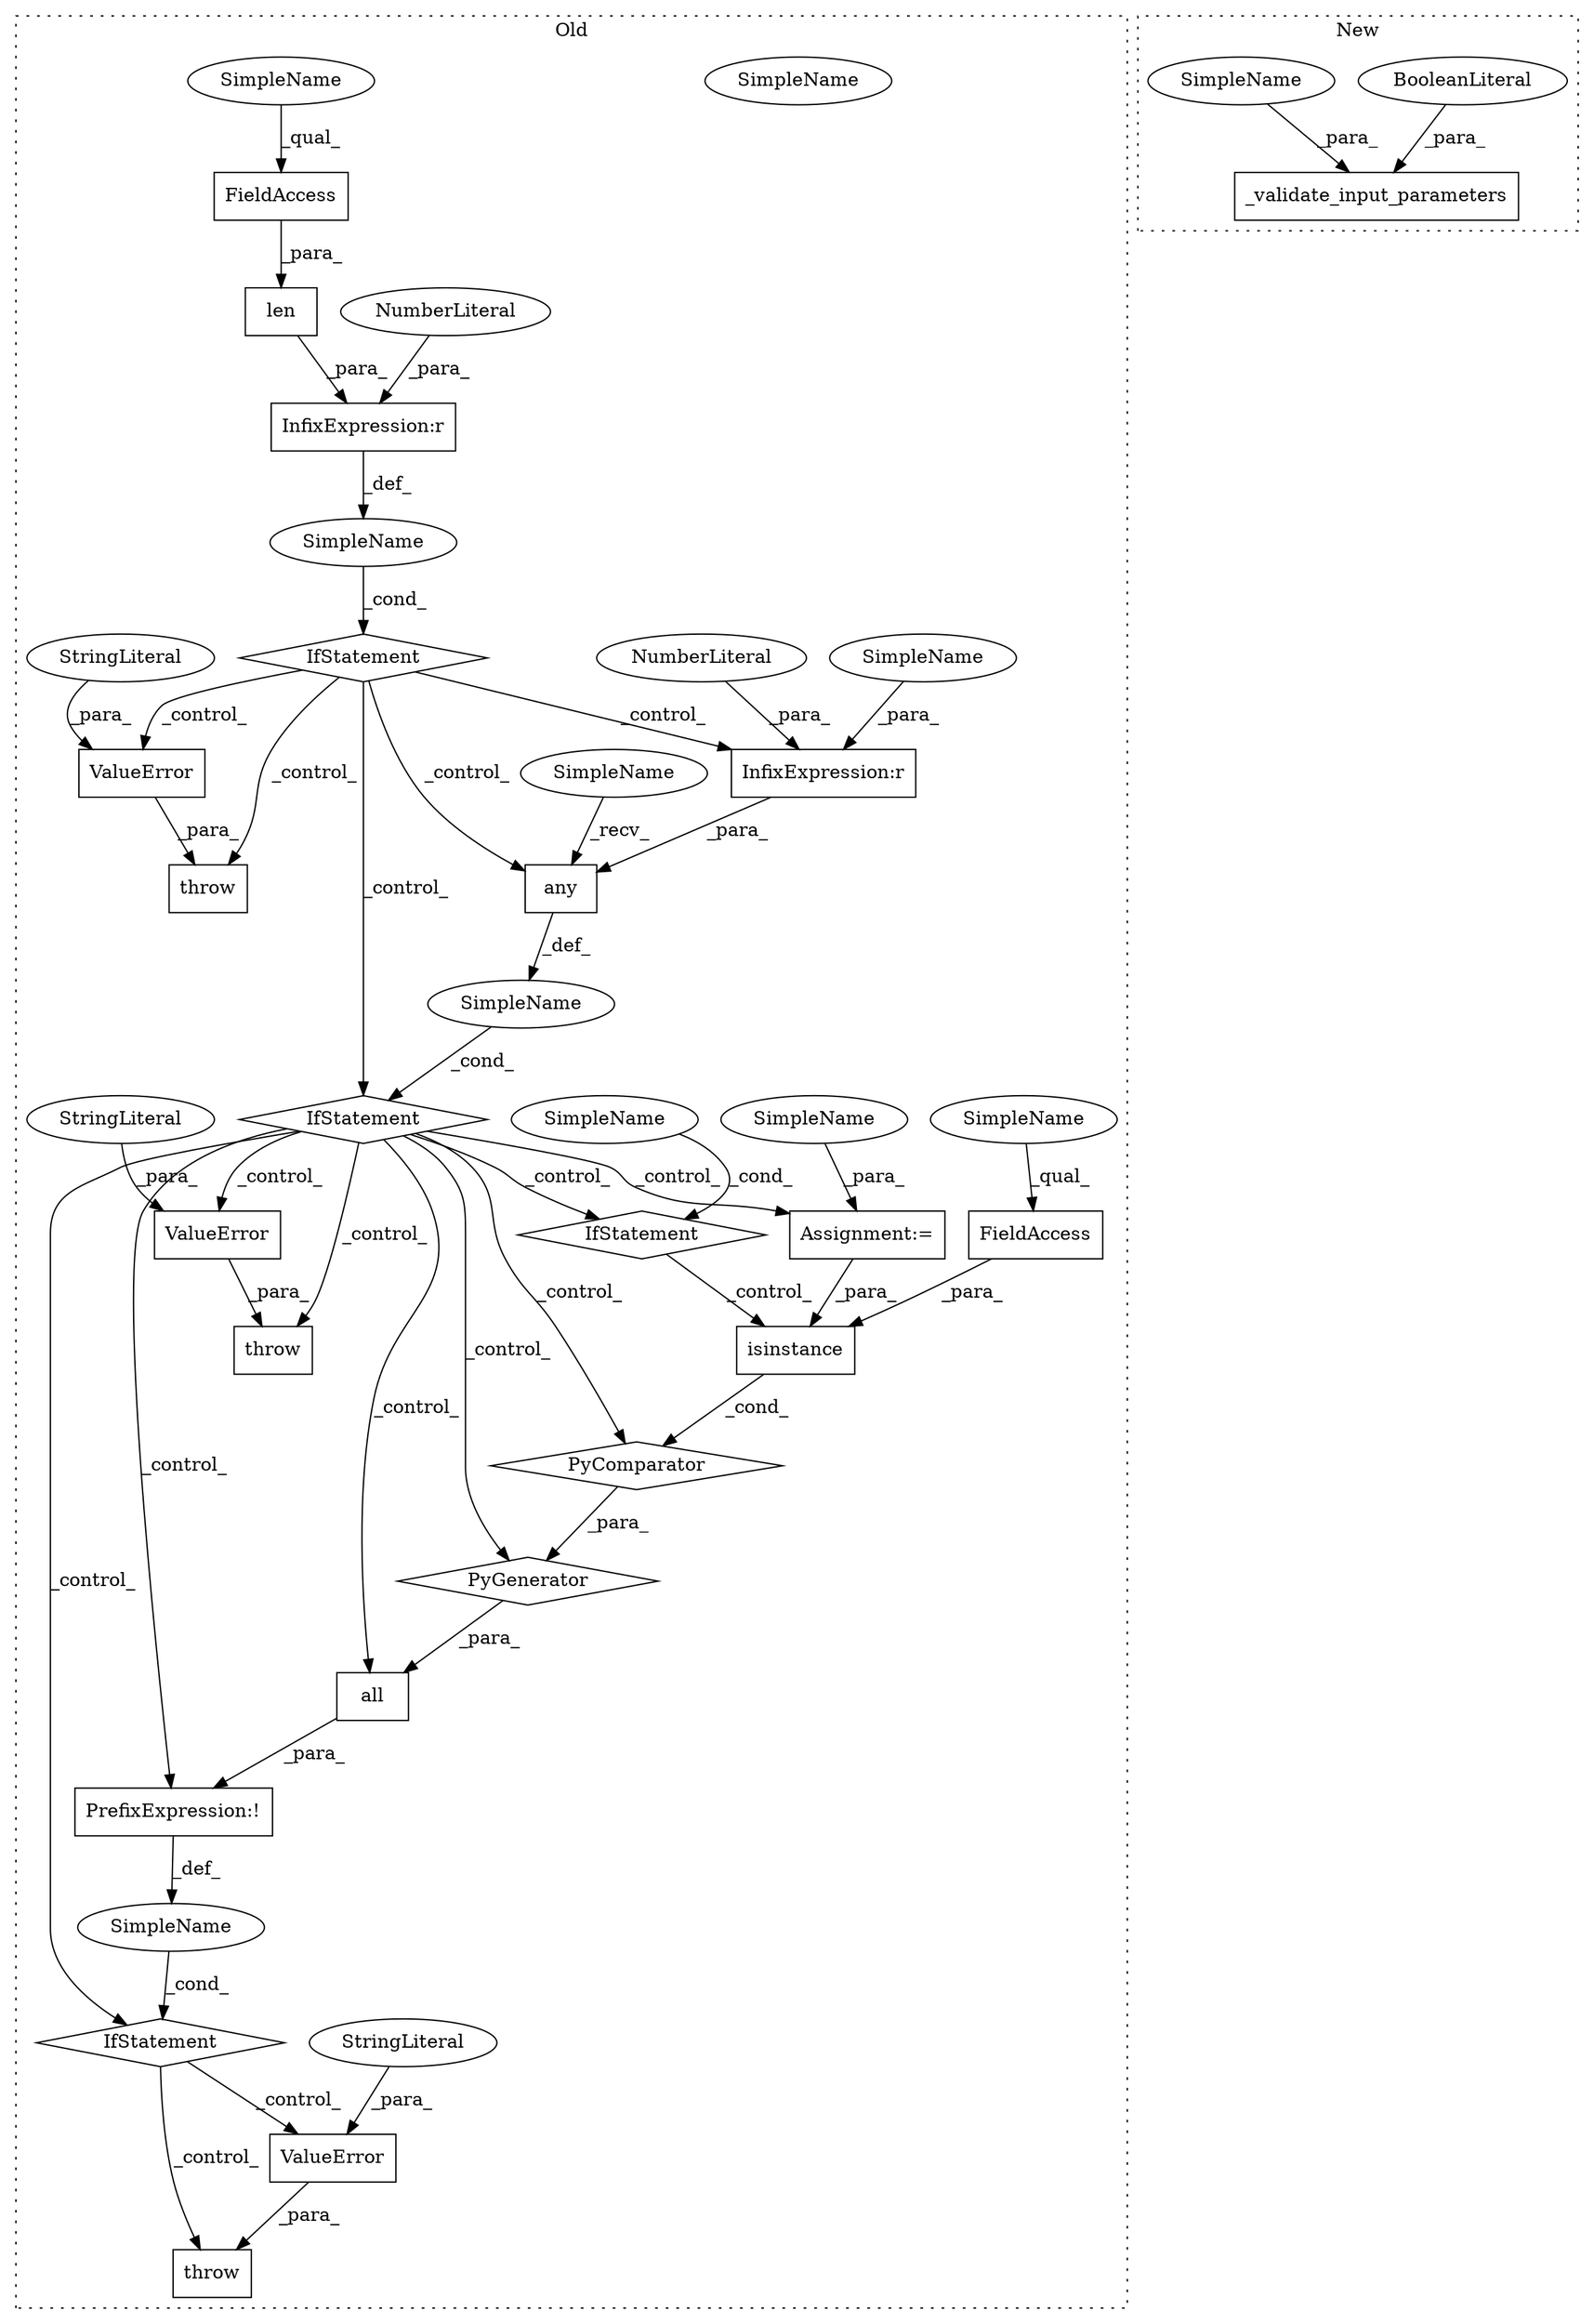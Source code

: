 digraph G {
subgraph cluster0 {
1 [label="any" a="32" s="508,521" l="4,1" shape="box"];
3 [label="SimpleName" a="42" s="" l="" shape="ellipse"];
4 [label="PyGenerator" a="107" s="624" l="114" shape="diamond"];
5 [label="all" a="32" s="611,738" l="13,-3" shape="box"];
6 [label="PrefixExpression:!" a="38" s="610" l="1" shape="box"];
7 [label="PyComparator" a="113" s="710" l="22" shape="diamond"];
8 [label="InfixExpression:r" a="27" s="427" l="4" shape="box"];
9 [label="NumberLiteral" a="34" s="431" l="1" shape="ellipse"];
10 [label="InfixExpression:r" a="27" s="517" l="3" shape="box"];
11 [label="NumberLiteral" a="34" s="520" l="1" shape="ellipse"];
13 [label="FieldAccess" a="22" s="638" l="13" shape="box"];
14 [label="len" a="32" s="411,426" l="4,1" shape="box"];
15 [label="throw" a="53" s="532" l="6" shape="box"];
16 [label="FieldAccess" a="22" s="415" l="11" shape="box"];
17 [label="throw" a="53" s="442" l="6" shape="box"];
18 [label="IfStatement" a="25" s="407,432" l="4,2" shape="diamond"];
19 [label="throw" a="53" s="745" l="6" shape="box"];
20 [label="SimpleName" a="42" s="" l="" shape="ellipse"];
21 [label="IfStatement" a="25" s="606,735" l="4,2" shape="diamond"];
22 [label="SimpleName" a="42" s="" l="" shape="ellipse"];
23 [label="IfStatement" a="25" s="710" l="22" shape="diamond"];
24 [label="ValueError" a="32" s="538,593" l="11,1" shape="box"];
25 [label="IfStatement" a="25" s="498,522" l="4,2" shape="diamond"];
26 [label="ValueError" a="32" s="448,485" l="11,1" shape="box"];
27 [label="isinstance" a="32" s="624,651" l="11,1" shape="box"];
28 [label="ValueError" a="32" s="751,806" l="11,1" shape="box"];
29 [label="SimpleName" a="42" s="727" l="5" shape="ellipse"];
30 [label="StringLiteral" a="45" s="459" l="26" shape="ellipse"];
31 [label="StringLiteral" a="45" s="762" l="44" shape="ellipse"];
32 [label="StringLiteral" a="45" s="549" l="44" shape="ellipse"];
33 [label="Assignment:=" a="7" s="710" l="22" shape="box"];
34 [label="SimpleName" a="42" s="512" l="5" shape="ellipse"];
35 [label="SimpleName" a="42" s="415" l="5" shape="ellipse"];
36 [label="SimpleName" a="42" s="718" l="5" shape="ellipse"];
38 [label="SimpleName" a="42" s="727" l="5" shape="ellipse"];
39 [label="SimpleName" a="42" s="638" l="5" shape="ellipse"];
40 [label="SimpleName" a="42" s="502" l="5" shape="ellipse"];
label = "Old";
style="dotted";
}
subgraph cluster1 {
2 [label="_validate_input_parameters" a="32" s="2934,2971" l="27,1" shape="box"];
12 [label="BooleanLiteral" a="9" s="2961" l="4" shape="ellipse"];
37 [label="SimpleName" a="42" s="2966" l="5" shape="ellipse"];
label = "New";
style="dotted";
}
1 -> 22 [label="_def_"];
3 -> 18 [label="_cond_"];
4 -> 5 [label="_para_"];
5 -> 6 [label="_para_"];
6 -> 20 [label="_def_"];
7 -> 4 [label="_para_"];
8 -> 3 [label="_def_"];
9 -> 8 [label="_para_"];
10 -> 1 [label="_para_"];
11 -> 10 [label="_para_"];
12 -> 2 [label="_para_"];
13 -> 27 [label="_para_"];
14 -> 8 [label="_para_"];
16 -> 14 [label="_para_"];
18 -> 17 [label="_control_"];
18 -> 25 [label="_control_"];
18 -> 26 [label="_control_"];
18 -> 10 [label="_control_"];
18 -> 1 [label="_control_"];
20 -> 21 [label="_cond_"];
21 -> 28 [label="_control_"];
21 -> 19 [label="_control_"];
22 -> 25 [label="_cond_"];
23 -> 27 [label="_control_"];
24 -> 15 [label="_para_"];
25 -> 33 [label="_control_"];
25 -> 15 [label="_control_"];
25 -> 6 [label="_control_"];
25 -> 4 [label="_control_"];
25 -> 7 [label="_control_"];
25 -> 5 [label="_control_"];
25 -> 24 [label="_control_"];
25 -> 21 [label="_control_"];
25 -> 23 [label="_control_"];
26 -> 17 [label="_para_"];
27 -> 7 [label="_cond_"];
28 -> 19 [label="_para_"];
30 -> 26 [label="_para_"];
31 -> 28 [label="_para_"];
32 -> 24 [label="_para_"];
33 -> 27 [label="_para_"];
34 -> 10 [label="_para_"];
35 -> 16 [label="_qual_"];
36 -> 33 [label="_para_"];
37 -> 2 [label="_para_"];
38 -> 23 [label="_cond_"];
39 -> 13 [label="_qual_"];
40 -> 1 [label="_recv_"];
}